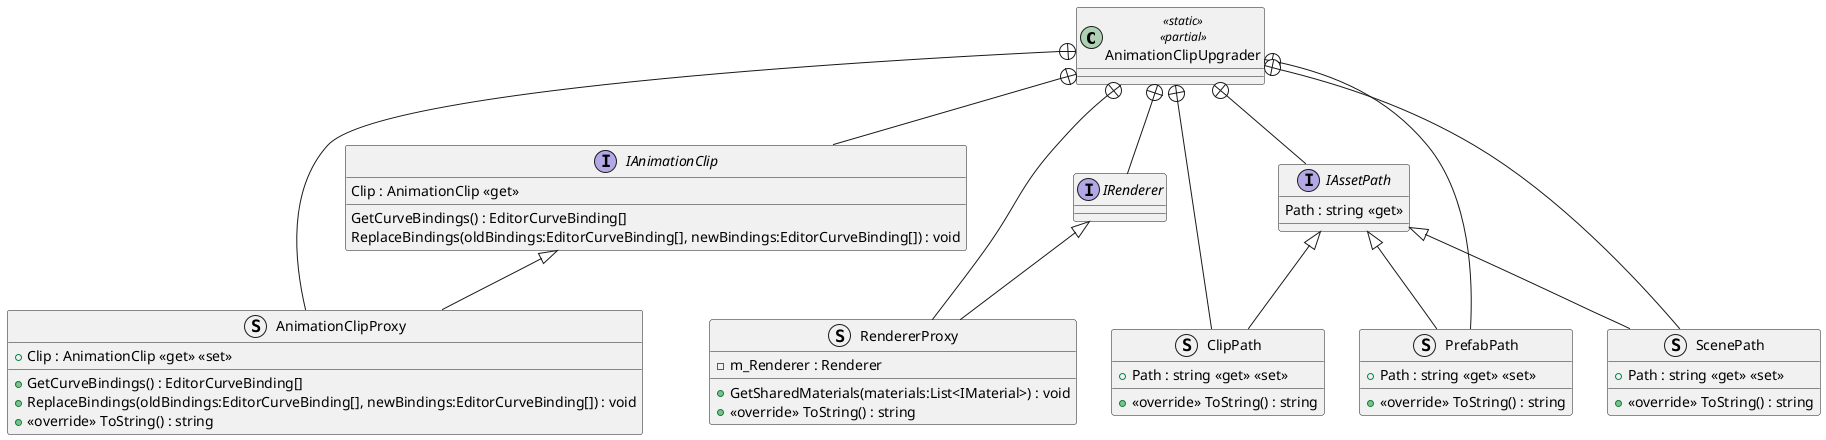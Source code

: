 @startuml
class AnimationClipUpgrader <<static>> <<partial>> {
}
interface IAnimationClip {
    Clip : AnimationClip <<get>>
    GetCurveBindings() : EditorCurveBinding[]
    ReplaceBindings(oldBindings:EditorCurveBinding[], newBindings:EditorCurveBinding[]) : void
}
struct AnimationClipProxy {
    + Clip : AnimationClip <<get>> <<set>>
    + GetCurveBindings() : EditorCurveBinding[]
    + ReplaceBindings(oldBindings:EditorCurveBinding[], newBindings:EditorCurveBinding[]) : void
    + <<override>> ToString() : string
}
interface IRenderer {
}
struct RendererProxy {
    - m_Renderer : Renderer
    + GetSharedMaterials(materials:List<IMaterial>) : void
    + <<override>> ToString() : string
}
interface IAssetPath {
    Path : string <<get>>
}
struct ClipPath {
    + Path : string <<get>> <<set>>
    + <<override>> ToString() : string
}
struct PrefabPath {
    + Path : string <<get>> <<set>>
    + <<override>> ToString() : string
}
struct ScenePath {
    + Path : string <<get>> <<set>>
    + <<override>> ToString() : string
}
AnimationClipUpgrader +-- IAnimationClip
AnimationClipUpgrader +-- AnimationClipProxy
IAnimationClip <|-- AnimationClipProxy
AnimationClipUpgrader +-- IRenderer
AnimationClipUpgrader +-- RendererProxy
IRenderer <|-- RendererProxy
AnimationClipUpgrader +-- IAssetPath
AnimationClipUpgrader +-- ClipPath
IAssetPath <|-- ClipPath
AnimationClipUpgrader +-- PrefabPath
IAssetPath <|-- PrefabPath
AnimationClipUpgrader +-- ScenePath
IAssetPath <|-- ScenePath
@enduml
